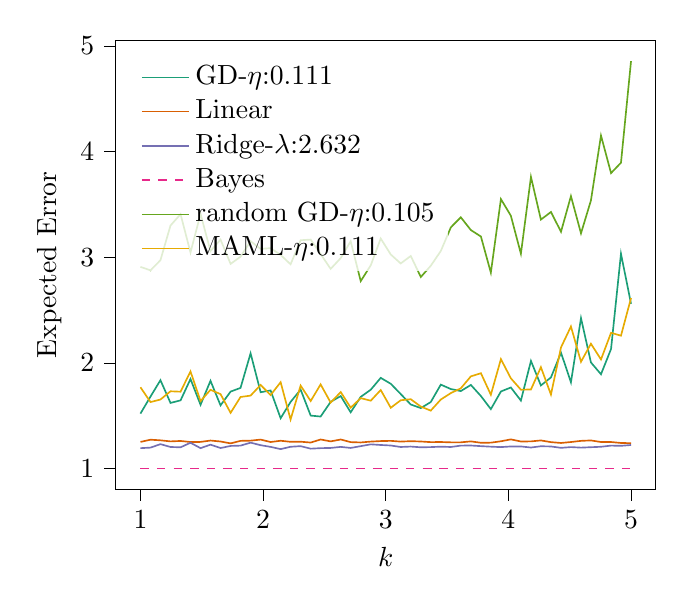 % This file was created with tikzplotlib v0.10.1.
\begin{tikzpicture}

\definecolor{chocolate217952}{RGB}{217,95,2}
\definecolor{darkcyan27158119}{RGB}{27,158,119}
\definecolor{darkgoldenrod16611829}{RGB}{166,118,29}
\definecolor{darkgray176}{RGB}{176,176,176}
\definecolor{deeppink23141138}{RGB}{231,41,138}
\definecolor{lightslategray117112179}{RGB}{117,112,179}
\definecolor{olivedrab10216630}{RGB}{102,166,30}
\definecolor{orange2301712}{RGB}{230,171,2}

\begin{axis}[
legend cell align={left},
legend style={
  fill opacity=0.8,
  draw opacity=1,
  text opacity=1,
  at={(0.03,0.97)},
  anchor=north west,
  draw=none
},
tick align=outside,
tick pos=left,
x grid style={darkgray176},
xlabel={\(\displaystyle k\)},
xmin=0.8, xmax=5.2,
xtick style={color=black},
y grid style={darkgray176},
ylabel={Expected Error},
ymin=0.807, ymax=5.048,
ytick style={color=black}
]
\addplot [semithick, darkcyan27158119]
table {%
1 1.521
1.082 1.682
1.163 1.837
1.245 1.622
1.327 1.646
1.408 1.848
1.49 1.604
1.571 1.831
1.653 1.599
1.735 1.729
1.816 1.764
1.898 2.091
1.98 1.723
2.061 1.74
2.143 1.477
2.224 1.631
2.306 1.748
2.388 1.502
2.469 1.493
2.551 1.632
2.633 1.687
2.714 1.533
2.796 1.679
2.878 1.747
2.959 1.859
3.041 1.803
3.122 1.706
3.204 1.607
3.286 1.573
3.367 1.63
3.449 1.795
3.531 1.753
3.612 1.734
3.694 1.792
3.776 1.687
3.857 1.563
3.939 1.73
4.02 1.768
4.102 1.644
4.184 2.019
4.265 1.787
4.347 1.863
4.429 2.097
4.51 1.817
4.592 2.424
4.673 2.005
4.755 1.893
4.837 2.132
4.918 3.033
5 2.56
};
\addlegendentry{GD-$\eta$:0.111}
\addplot [semithick, chocolate217952]
table {%
1 1.253
1.082 1.274
1.163 1.268
1.245 1.258
1.327 1.262
1.408 1.252
1.49 1.253
1.571 1.266
1.653 1.257
1.735 1.239
1.816 1.263
1.898 1.265
1.98 1.275
2.061 1.252
2.143 1.264
2.224 1.254
2.306 1.255
2.388 1.247
2.469 1.276
2.551 1.258
2.633 1.276
2.714 1.251
2.796 1.248
2.878 1.256
2.959 1.261
3.041 1.263
3.122 1.256
3.204 1.26
3.286 1.257
3.367 1.251
3.449 1.252
3.531 1.249
3.612 1.249
3.694 1.258
3.776 1.245
3.857 1.246
3.939 1.259
4.02 1.277
4.102 1.257
4.184 1.258
4.265 1.267
4.347 1.251
4.429 1.243
4.51 1.252
4.592 1.263
4.673 1.267
4.755 1.252
4.837 1.252
4.918 1.243
5 1.241
};
\addlegendentry{Linear}
\addplot [semithick, lightslategray117112179]
table {%
1 1.194
1.082 1.199
1.163 1.232
1.245 1.205
1.327 1.202
1.408 1.245
1.49 1.194
1.571 1.227
1.653 1.195
1.735 1.215
1.816 1.218
1.898 1.246
1.98 1.222
2.061 1.206
2.143 1.185
2.224 1.207
2.306 1.213
2.388 1.189
2.469 1.194
2.551 1.196
2.633 1.206
2.714 1.196
2.796 1.213
2.878 1.23
2.959 1.224
3.041 1.219
3.122 1.205
3.204 1.209
3.286 1.202
3.367 1.204
3.449 1.208
3.531 1.205
3.612 1.218
3.694 1.219
3.776 1.213
3.857 1.208
3.939 1.204
4.02 1.21
4.102 1.21
4.184 1.2
4.265 1.212
4.347 1.21
4.429 1.197
4.51 1.204
4.592 1.199
4.673 1.203
4.755 1.207
4.837 1.218
4.918 1.216
5 1.224
};
\addlegendentry{Ridge-$\lambda$:2.632}
\addplot [semithick, deeppink23141138, dashed]
table {%
1 1.0
1.082 1.0
1.163 1.0
1.245 1.0
1.327 1.0
1.408 1.0
1.49 1.0
1.571 1.0
1.653 1.0
1.735 1.0
1.816 1.0
1.898 1.0
1.98 1.0
2.061 1.0
2.143 1.0
2.224 1.0
2.306 1.0
2.388 1.0
2.469 1.0
2.551 1.0
2.633 1.0
2.714 1.0
2.796 1.0
2.878 1.0
2.959 1.0
3.041 1.0
3.122 1.0
3.204 1.0
3.286 1.0
3.367 1.0
3.449 1.0
3.531 1.0
3.612 1.0
3.694 1.0
3.776 1.0
3.857 1.0
3.939 1.0
4.02 1.0
4.102 1.0
4.184 1.0
4.265 1.0
4.347 1.0
4.429 1.0
4.51 1.0
4.592 1.0
4.673 1.0
4.755 1.0
4.837 1.0
4.918 1.0
5 1.0
};
\addlegendentry{Bayes}
\addplot [semithick, olivedrab10216630]
table {%
1 2.909
1.082 2.876
1.163 2.972
1.245 3.3
1.327 3.407
1.408 3.045
1.49 3.41
1.571 3.058
1.653 3.167
1.735 2.937
1.816 3.005
1.898 3.152
1.98 3.079
2.061 3.086
2.143 3.022
2.224 2.933
2.306 3.161
2.388 3.167
2.469 3.03
2.551 2.89
2.633 2.992
2.714 3.151
2.796 2.774
2.878 2.924
2.959 3.177
3.041 3.026
3.122 2.941
3.204 3.012
3.286 2.813
3.367 2.919
3.449 3.059
3.531 3.283
3.612 3.378
3.694 3.257
3.776 3.196
3.857 2.854
3.939 3.55
4.02 3.393
4.102 3.033
4.184 3.76
4.265 3.356
4.347 3.428
4.429 3.241
4.51 3.578
4.592 3.226
4.673 3.537
4.755 4.151
4.837 3.796
4.918 3.894
5 4.855
};
\addlegendentry{random GD-$\eta$:0.105}
\addplot [semithick, orange2301712]
table {%
1 1.77
1.082 1.63
1.163 1.654
1.245 1.732
1.327 1.728
1.408 1.92
1.49 1.639
1.571 1.746
1.653 1.705
1.735 1.528
1.816 1.678
1.898 1.691
1.98 1.792
2.061 1.696
2.143 1.818
2.224 1.465
2.306 1.786
2.388 1.64
2.469 1.797
2.551 1.625
2.633 1.725
2.714 1.577
2.796 1.667
2.878 1.643
2.959 1.744
3.041 1.576
3.122 1.647
3.204 1.657
3.286 1.587
3.367 1.549
3.449 1.654
3.531 1.715
3.612 1.76
3.694 1.873
3.776 1.903
3.857 1.699
3.939 2.036
4.02 1.855
4.102 1.747
4.184 1.749
4.265 1.96
4.347 1.701
4.429 2.147
4.51 2.345
4.592 2.011
4.673 2.182
4.755 2.033
4.837 2.285
4.918 2.258
5 2.614
};
\addlegendentry{MAML-$\eta$:0.111}

\end{axis}

\end{tikzpicture}
